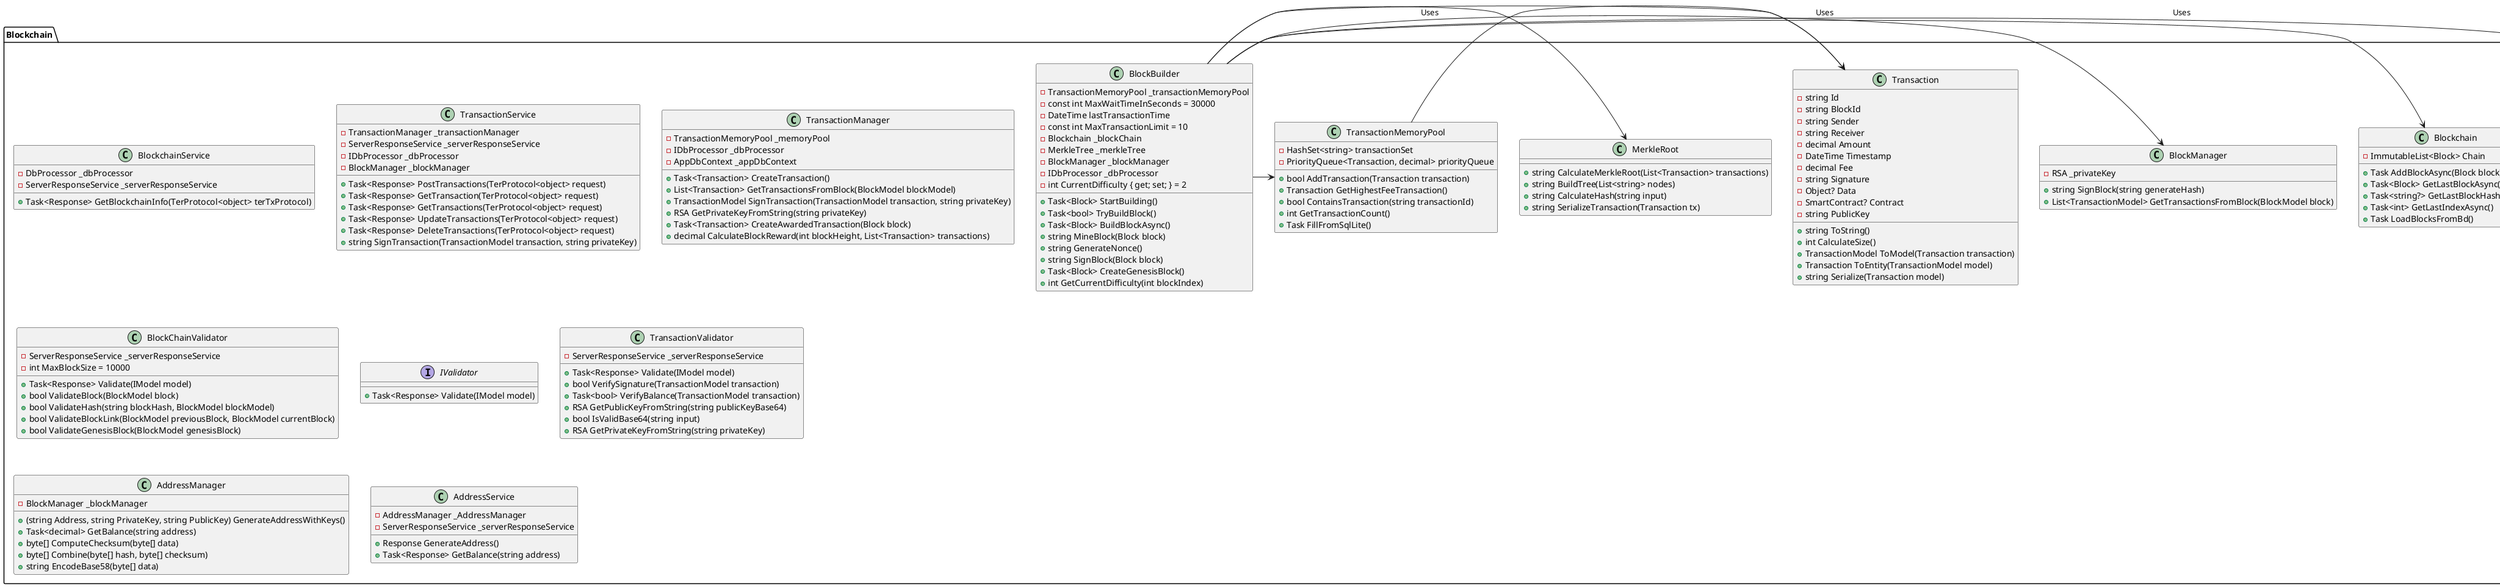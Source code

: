 @startuml Blockchain
    package "Blockchain" {
        class Blockchain {
            - ImmutableList<Block> Chain
            + Task AddBlockAsync(Block block)
            + Task<Block> GetLastBlockAsync()
            + Task<string?> GetLastBlockHashAsync()
            + Task<int> GetLastIndexAsync()
            + Task LoadBlocksFromBd()
        }
        
        class Block {
            - string Id
            - int Index
            - DateTime Timestamp
            - List<Transaction> Transactions
            - string MerkleRoot
            - string PreviousHash
            - string Hash
            - int Difficulty
            - string Nonce
            - string Signature 
            - int Size
            + string GenerateHash()
            + int CalculateSize()
            + BlockModel ToBlockModel()
            + Block FromBlockModel(BlockModel model)
            + string ToString()
          
        }
        
        class BlockBuilder {
            - TransactionMemoryPool _transactionMemoryPool
            - const int MaxWaitTimeInSeconds = 30000
            - DateTime lastTransactionTime
            - const int MaxTransactionLimit = 10
            - Blockchain _blockChain
            - MerkleTree _merkleTree
            - BlockManager _blockManager
            - IDbProcessor _dbProcessor
            - int CurrentDifficulty { get; set; } = 2
            + Task<Block> StartBuilding()
            + Task<bool> TryBuildBlock()
            + Task<Block> BuildBlockAsync()
            + string MineBlock(Block block)
            + string GenerateNonce()
            + string SignBlock(Block block)
            + Task<Block> CreateGenesisBlock()
            + int GetCurrentDifficulty(int blockIndex)
        }
        
        class BlockManager {
            - RSA _privateKey
            + string SignBlock(string generateHash)
            + List<TransactionModel> GetTransactionsFromBlock(BlockModel block)
        }
        
        class Transaction {
            - string Id
            - string BlockId
            - string Sender
            - string Receiver
            - decimal Amount
            - DateTime Timestamp
            - decimal Fee 
            - string Signature
            - Object? Data
            - SmartContract? Contract 
            - string PublicKey
            + string ToString()
            + int CalculateSize()
            + TransactionModel ToModel(Transaction transaction)
            + Transaction ToEntity(TransactionModel model)
            + string Serialize(Transaction model)
        }
        
        class MerkleRoot {
            + string CalculateMerkleRoot(List<Transaction> transactions)
            + string BuildTree(List<string> nodes)
            + string CalculateHash(string input)
            + string SerializeTransaction(Transaction tx)
        }
        
        class TransactionMemoryPool {
            - HashSet<string> transactionSet
            - PriorityQueue<Transaction, decimal> priorityQueue
            + bool AddTransaction(Transaction transaction)
            + Transaction GetHighestFeeTransaction()
            + bool ContainsTransaction(string transactionId)
            + int GetTransactionCount()
            + Task FillFromSqlLite()
        }
        
        class BlockchainService {
            -DbProcessor _dbProcessor
            -ServerResponseService _serverResponseService
            +Task<Response> GetBlockchainInfo(TerProtocol<object> terTxProtocol)
        }
        
        class TransactionService {
            -TransactionManager _transactionManager
            -ServerResponseService _serverResponseService
            -IDbProcessor _dbProcessor
            -BlockManager _blockManager
            +Task<Response> PostTransactions(TerProtocol<object> request)
            +Task<Response> GetTransaction(TerProtocol<object> request)
            +Task<Response> GetTransactions(TerProtocol<object> request)
            +Task<Response> UpdateTransactions(TerProtocol<object> request)
            +Task<Response> DeleteTransactions(TerProtocol<object> request)
            +string SignTransaction(TransactionModel transaction, string privateKey)          
        }
        
        class TransactionManager {
            -TransactionMemoryPool _memoryPool
            -IDbProcessor _dbProcessor
            -AppDbContext _appDbContext
            +Task<Transaction> CreateTransaction()
            +List<Transaction> GetTransactionsFromBlock(BlockModel blockModel)
            +TransactionModel SignTransaction(TransactionModel transaction, string privateKey)
            +RSA GetPrivateKeyFromString(string privateKey)
            +Task<Transaction> CreateAwardedTransaction(Block block)
            +decimal CalculateBlockReward(int blockHeight, List<Transaction> transactions)
        }
        
        class BlockChainValidator {
            -ServerResponseService _serverResponseService
            -int MaxBlockSize = 10000
            +Task<Response> Validate(IModel model)
            +bool ValidateBlock(BlockModel block)
            +bool ValidateHash(string blockHash, BlockModel blockModel)
            +bool ValidateBlockLink(BlockModel previousBlock, BlockModel currentBlock)
            +bool ValidateGenesisBlock(BlockModel genesisBlock)           
        }
        
        interface IValidator {
            +Task<Response> Validate(IModel model)
        }
        
        class TransactionValidator {
            -ServerResponseService _serverResponseService
            +Task<Response> Validate(IModel model)
            +bool VerifySignature(TransactionModel transaction)
            +Task<bool> VerifyBalance(TransactionModel transaction)
            +RSA GetPublicKeyFromString(string publicKeyBase64)
            +bool IsValidBase64(string input)
            + RSA GetPrivateKeyFromString(string privateKey)
        }
        
        class AddressManager {
            -BlockManager _blockManager
            +(string Address, string PrivateKey, string PublicKey) GenerateAddressWithKeys()
            +Task<decimal> GetBalance(string address)
            +byte[] ComputeChecksum(byte[] data)
            +byte[] Combine(byte[] hash, byte[] checksum)
            +string EncodeBase58(byte[] data)
            
        }
        
        class AddressService {
            -AddressManager _AddressManager
            -ServerResponseService _serverResponseService
            +Response GenerateAddress()
            +Task<Response> GetBalance(string address)
            
        }
        
        
        
        BlockBuilder -> Blockchain : Uses
        Blockchain -> Block : Uses
        BlockBuilder -> Block : Uses
        BlockBuilder -> BlockManager : Uses
        BlockBuilder -> Transaction
        BlockBuilder -> MerkleRoot
        BlockBuilder -> TransactionMemoryPool

        TransactionMemoryPool -> Transaction
    }
@enduml